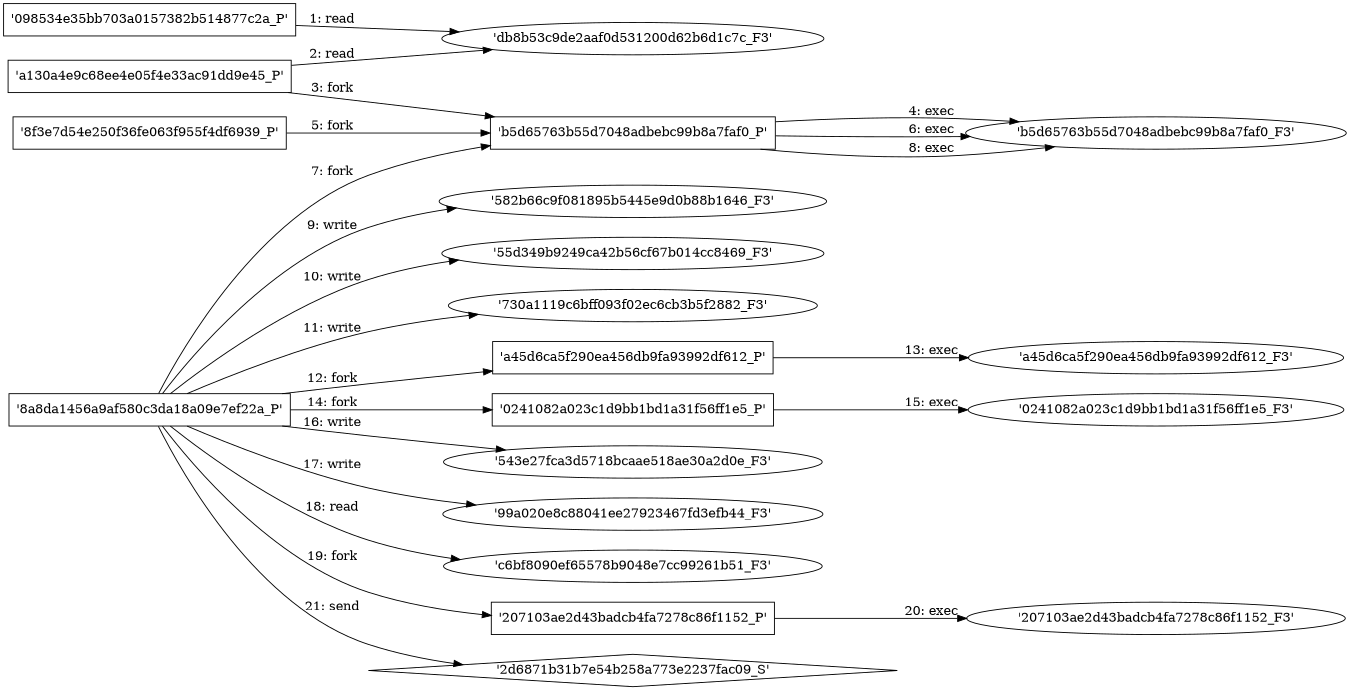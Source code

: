digraph "D:\Learning\Paper\apt\基于CTI的攻击预警\Dataset\攻击图\ASGfromALLCTI\Ransomware operators are hiding malware deeper in installer packages.dot" {
rankdir="LR"
size="9"
fixedsize="false"
splines="true"
nodesep=0.3
ranksep=0
fontsize=10
overlap="scalexy"
engine= "neato"
	"'db8b53c9de2aaf0d531200d62b6d1c7c_F3'" [node_type=file shape=ellipse]
	"'098534e35bb703a0157382b514877c2a_P'" [node_type=Process shape=box]
	"'098534e35bb703a0157382b514877c2a_P'" -> "'db8b53c9de2aaf0d531200d62b6d1c7c_F3'" [label="1: read"]
	"'db8b53c9de2aaf0d531200d62b6d1c7c_F3'" [node_type=file shape=ellipse]
	"'a130a4e9c68ee4e05f4e33ac91dd9e45_P'" [node_type=Process shape=box]
	"'a130a4e9c68ee4e05f4e33ac91dd9e45_P'" -> "'db8b53c9de2aaf0d531200d62b6d1c7c_F3'" [label="2: read"]
	"'a130a4e9c68ee4e05f4e33ac91dd9e45_P'" [node_type=Process shape=box]
	"'b5d65763b55d7048adbebc99b8a7faf0_P'" [node_type=Process shape=box]
	"'a130a4e9c68ee4e05f4e33ac91dd9e45_P'" -> "'b5d65763b55d7048adbebc99b8a7faf0_P'" [label="3: fork"]
	"'b5d65763b55d7048adbebc99b8a7faf0_P'" [node_type=Process shape=box]
	"'b5d65763b55d7048adbebc99b8a7faf0_F3'" [node_type=File shape=ellipse]
	"'b5d65763b55d7048adbebc99b8a7faf0_P'" -> "'b5d65763b55d7048adbebc99b8a7faf0_F3'" [label="4: exec"]
	"'8f3e7d54e250f36fe063f955f4df6939_P'" [node_type=Process shape=box]
	"'b5d65763b55d7048adbebc99b8a7faf0_P'" [node_type=Process shape=box]
	"'8f3e7d54e250f36fe063f955f4df6939_P'" -> "'b5d65763b55d7048adbebc99b8a7faf0_P'" [label="5: fork"]
	"'b5d65763b55d7048adbebc99b8a7faf0_P'" [node_type=Process shape=box]
	"'b5d65763b55d7048adbebc99b8a7faf0_F3'" [node_type=File shape=ellipse]
	"'b5d65763b55d7048adbebc99b8a7faf0_P'" -> "'b5d65763b55d7048adbebc99b8a7faf0_F3'" [label="6: exec"]
	"'8a8da1456a9af580c3da18a09e7ef22a_P'" [node_type=Process shape=box]
	"'b5d65763b55d7048adbebc99b8a7faf0_P'" [node_type=Process shape=box]
	"'8a8da1456a9af580c3da18a09e7ef22a_P'" -> "'b5d65763b55d7048adbebc99b8a7faf0_P'" [label="7: fork"]
	"'b5d65763b55d7048adbebc99b8a7faf0_P'" [node_type=Process shape=box]
	"'b5d65763b55d7048adbebc99b8a7faf0_F3'" [node_type=File shape=ellipse]
	"'b5d65763b55d7048adbebc99b8a7faf0_P'" -> "'b5d65763b55d7048adbebc99b8a7faf0_F3'" [label="8: exec"]
	"'582b66c9f081895b5445e9d0b88b1646_F3'" [node_type=file shape=ellipse]
	"'8a8da1456a9af580c3da18a09e7ef22a_P'" [node_type=Process shape=box]
	"'8a8da1456a9af580c3da18a09e7ef22a_P'" -> "'582b66c9f081895b5445e9d0b88b1646_F3'" [label="9: write"]
	"'55d349b9249ca42b56cf67b014cc8469_F3'" [node_type=file shape=ellipse]
	"'8a8da1456a9af580c3da18a09e7ef22a_P'" [node_type=Process shape=box]
	"'8a8da1456a9af580c3da18a09e7ef22a_P'" -> "'55d349b9249ca42b56cf67b014cc8469_F3'" [label="10: write"]
	"'730a1119c6bff093f02ec6cb3b5f2882_F3'" [node_type=file shape=ellipse]
	"'8a8da1456a9af580c3da18a09e7ef22a_P'" [node_type=Process shape=box]
	"'8a8da1456a9af580c3da18a09e7ef22a_P'" -> "'730a1119c6bff093f02ec6cb3b5f2882_F3'" [label="11: write"]
	"'8a8da1456a9af580c3da18a09e7ef22a_P'" [node_type=Process shape=box]
	"'a45d6ca5f290ea456db9fa93992df612_P'" [node_type=Process shape=box]
	"'8a8da1456a9af580c3da18a09e7ef22a_P'" -> "'a45d6ca5f290ea456db9fa93992df612_P'" [label="12: fork"]
	"'a45d6ca5f290ea456db9fa93992df612_P'" [node_type=Process shape=box]
	"'a45d6ca5f290ea456db9fa93992df612_F3'" [node_type=File shape=ellipse]
	"'a45d6ca5f290ea456db9fa93992df612_P'" -> "'a45d6ca5f290ea456db9fa93992df612_F3'" [label="13: exec"]
	"'8a8da1456a9af580c3da18a09e7ef22a_P'" [node_type=Process shape=box]
	"'0241082a023c1d9bb1bd1a31f56ff1e5_P'" [node_type=Process shape=box]
	"'8a8da1456a9af580c3da18a09e7ef22a_P'" -> "'0241082a023c1d9bb1bd1a31f56ff1e5_P'" [label="14: fork"]
	"'0241082a023c1d9bb1bd1a31f56ff1e5_P'" [node_type=Process shape=box]
	"'0241082a023c1d9bb1bd1a31f56ff1e5_F3'" [node_type=File shape=ellipse]
	"'0241082a023c1d9bb1bd1a31f56ff1e5_P'" -> "'0241082a023c1d9bb1bd1a31f56ff1e5_F3'" [label="15: exec"]
	"'543e27fca3d5718bcaae518ae30a2d0e_F3'" [node_type=file shape=ellipse]
	"'8a8da1456a9af580c3da18a09e7ef22a_P'" [node_type=Process shape=box]
	"'8a8da1456a9af580c3da18a09e7ef22a_P'" -> "'543e27fca3d5718bcaae518ae30a2d0e_F3'" [label="16: write"]
	"'99a020e8c88041ee27923467fd3efb44_F3'" [node_type=file shape=ellipse]
	"'8a8da1456a9af580c3da18a09e7ef22a_P'" [node_type=Process shape=box]
	"'8a8da1456a9af580c3da18a09e7ef22a_P'" -> "'99a020e8c88041ee27923467fd3efb44_F3'" [label="17: write"]
	"'c6bf8090ef65578b9048e7cc99261b51_F3'" [node_type=file shape=ellipse]
	"'8a8da1456a9af580c3da18a09e7ef22a_P'" [node_type=Process shape=box]
	"'8a8da1456a9af580c3da18a09e7ef22a_P'" -> "'c6bf8090ef65578b9048e7cc99261b51_F3'" [label="18: read"]
	"'8a8da1456a9af580c3da18a09e7ef22a_P'" [node_type=Process shape=box]
	"'207103ae2d43badcb4fa7278c86f1152_P'" [node_type=Process shape=box]
	"'8a8da1456a9af580c3da18a09e7ef22a_P'" -> "'207103ae2d43badcb4fa7278c86f1152_P'" [label="19: fork"]
	"'207103ae2d43badcb4fa7278c86f1152_P'" [node_type=Process shape=box]
	"'207103ae2d43badcb4fa7278c86f1152_F3'" [node_type=File shape=ellipse]
	"'207103ae2d43badcb4fa7278c86f1152_P'" -> "'207103ae2d43badcb4fa7278c86f1152_F3'" [label="20: exec"]
	"'2d6871b31b7e54b258a773e2237fac09_S'" [node_type=Socket shape=diamond]
	"'8a8da1456a9af580c3da18a09e7ef22a_P'" [node_type=Process shape=box]
	"'8a8da1456a9af580c3da18a09e7ef22a_P'" -> "'2d6871b31b7e54b258a773e2237fac09_S'" [label="21: send"]
}
